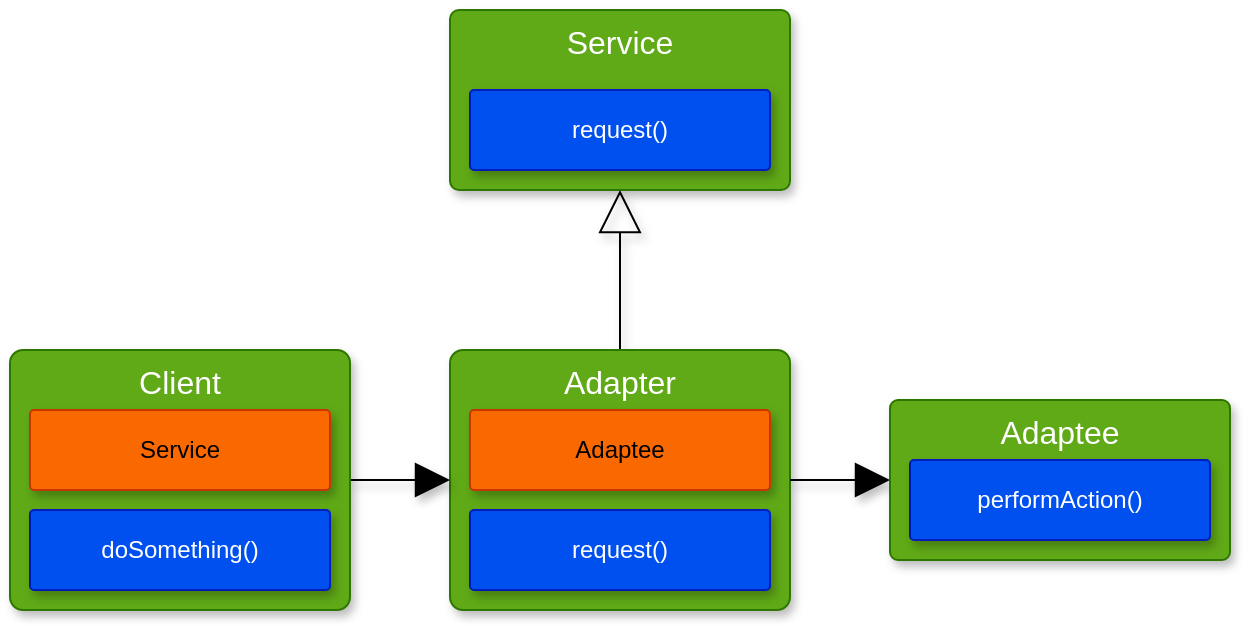 <mxfile>
    <diagram id="dLo5CewHENa7nYr-4T7L" name="Page-1">
        <mxGraphModel dx="769" dy="1470" grid="1" gridSize="10" guides="1" tooltips="1" connect="1" arrows="1" fold="1" page="1" pageScale="1" pageWidth="850" pageHeight="1100" math="0" shadow="0">
            <root>
                <mxCell id="0"/>
                <mxCell id="1" parent="0"/>
                <mxCell id="2" value="&lt;font style=&quot;font-size: 16px&quot;&gt;Service&lt;/font&gt;" style="rounded=1;whiteSpace=wrap;html=1;arcSize=5;verticalAlign=top;fillColor=#60a917;strokeColor=#2D7600;fontColor=#ffffff;shadow=1;" vertex="1" parent="1">
                    <mxGeometry x="220" width="170" height="90" as="geometry"/>
                </mxCell>
                <mxCell id="3" value="request()" style="rounded=1;whiteSpace=wrap;html=1;arcSize=5;fillColor=#0050ef;strokeColor=#001DBC;fontColor=#ffffff;shadow=1;" vertex="1" parent="1">
                    <mxGeometry x="230" y="40" width="150" height="40" as="geometry"/>
                </mxCell>
                <mxCell id="7" style="edgeStyle=none;html=1;exitX=0.5;exitY=0;exitDx=0;exitDy=0;entryX=0.5;entryY=1;entryDx=0;entryDy=0;endArrow=block;endFill=0;endSize=19;shadow=1;" edge="1" parent="1" source="4" target="2">
                    <mxGeometry relative="1" as="geometry"/>
                </mxCell>
                <mxCell id="4" value="&lt;font style=&quot;font-size: 16px&quot;&gt;Adapter&lt;/font&gt;" style="rounded=1;whiteSpace=wrap;html=1;arcSize=5;verticalAlign=top;fillColor=#60a917;strokeColor=#2D7600;fontColor=#ffffff;shadow=1;" vertex="1" parent="1">
                    <mxGeometry x="220" y="170" width="170" height="130" as="geometry"/>
                </mxCell>
                <mxCell id="5" value="request()" style="rounded=1;whiteSpace=wrap;html=1;arcSize=5;fillColor=#0050ef;strokeColor=#001DBC;fontColor=#ffffff;shadow=1;" vertex="1" parent="1">
                    <mxGeometry x="230" y="250" width="150" height="40" as="geometry"/>
                </mxCell>
                <mxCell id="6" value="Adaptee" style="rounded=1;whiteSpace=wrap;html=1;arcSize=5;fillColor=#fa6800;strokeColor=#C73500;fontColor=#000000;shadow=1;" vertex="1" parent="1">
                    <mxGeometry x="230" y="200" width="150" height="40" as="geometry"/>
                </mxCell>
                <mxCell id="16" style="edgeStyle=none;html=1;entryX=0;entryY=0.5;entryDx=0;entryDy=0;endArrow=block;endFill=1;endSize=15;shadow=1;exitX=1;exitY=0.5;exitDx=0;exitDy=0;" edge="1" parent="1" source="4" target="8">
                    <mxGeometry relative="1" as="geometry">
                        <mxPoint x="410" y="280" as="sourcePoint"/>
                        <mxPoint x="390" y="210" as="targetPoint"/>
                    </mxGeometry>
                </mxCell>
                <mxCell id="8" value="&lt;font style=&quot;font-size: 16px&quot;&gt;Adaptee&lt;/font&gt;" style="rounded=1;whiteSpace=wrap;html=1;arcSize=5;verticalAlign=top;fillColor=#60a917;strokeColor=#2D7600;fontColor=#ffffff;shadow=1;" vertex="1" parent="1">
                    <mxGeometry x="440" y="195" width="170" height="80" as="geometry"/>
                </mxCell>
                <mxCell id="11" value="performAction()" style="rounded=1;whiteSpace=wrap;html=1;arcSize=5;fillColor=#0050ef;strokeColor=#001DBC;fontColor=#ffffff;shadow=1;" vertex="1" parent="1">
                    <mxGeometry x="450" y="225" width="150" height="40" as="geometry"/>
                </mxCell>
                <mxCell id="15" style="edgeStyle=none;html=1;exitX=1;exitY=0.5;exitDx=0;exitDy=0;entryX=0;entryY=0.5;entryDx=0;entryDy=0;endArrow=block;endFill=1;endSize=15;shadow=1;" edge="1" parent="1" source="12" target="4">
                    <mxGeometry relative="1" as="geometry"/>
                </mxCell>
                <mxCell id="12" value="&lt;font style=&quot;font-size: 16px&quot;&gt;Client&lt;/font&gt;" style="rounded=1;whiteSpace=wrap;html=1;arcSize=5;verticalAlign=top;fillColor=#60a917;strokeColor=#2D7600;fontColor=#ffffff;shadow=1;" vertex="1" parent="1">
                    <mxGeometry y="170" width="170" height="130" as="geometry"/>
                </mxCell>
                <mxCell id="13" value="Service" style="rounded=1;whiteSpace=wrap;html=1;arcSize=5;fillColor=#fa6800;strokeColor=#C73500;fontColor=#000000;shadow=1;" vertex="1" parent="1">
                    <mxGeometry x="10" y="200" width="150" height="40" as="geometry"/>
                </mxCell>
                <mxCell id="14" value="doSomething()" style="rounded=1;whiteSpace=wrap;html=1;arcSize=5;fillColor=#0050ef;strokeColor=#001DBC;fontColor=#ffffff;shadow=1;" vertex="1" parent="1">
                    <mxGeometry x="10" y="250" width="150" height="40" as="geometry"/>
                </mxCell>
            </root>
        </mxGraphModel>
    </diagram>
</mxfile>